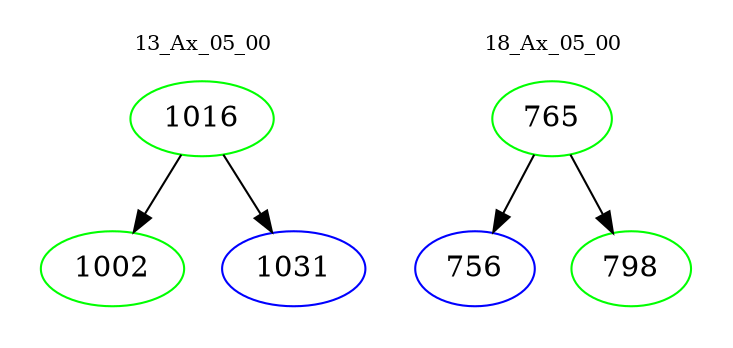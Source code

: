 digraph{
subgraph cluster_0 {
color = white
label = "13_Ax_05_00";
fontsize=10;
T0_1016 [label="1016", color="green"]
T0_1016 -> T0_1002 [color="black"]
T0_1002 [label="1002", color="green"]
T0_1016 -> T0_1031 [color="black"]
T0_1031 [label="1031", color="blue"]
}
subgraph cluster_1 {
color = white
label = "18_Ax_05_00";
fontsize=10;
T1_765 [label="765", color="green"]
T1_765 -> T1_756 [color="black"]
T1_756 [label="756", color="blue"]
T1_765 -> T1_798 [color="black"]
T1_798 [label="798", color="green"]
}
}
